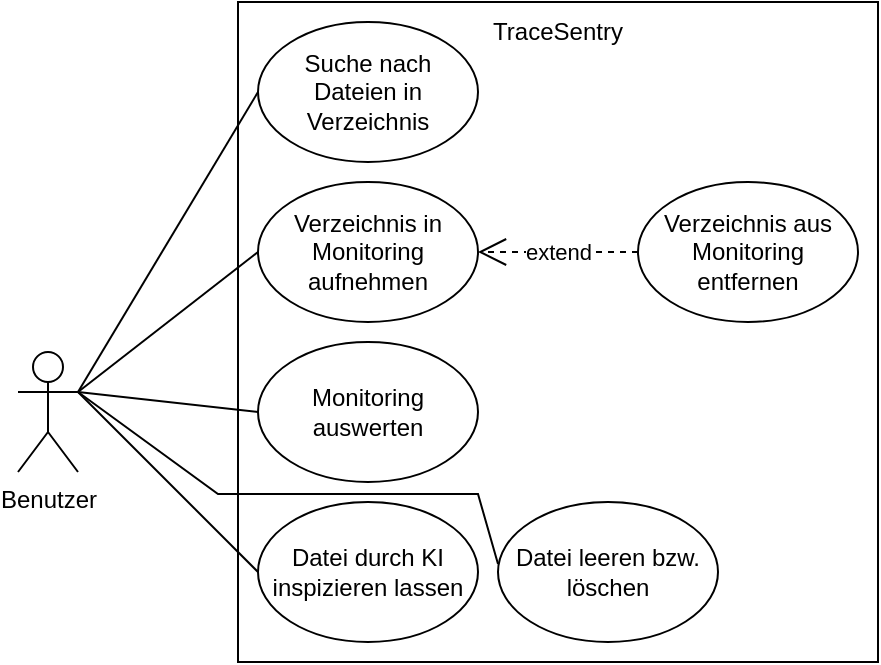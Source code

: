 <mxfile version="26.0.5">
  <diagram name="Seite-1" id="JmHfdQtYSwg-m6pqUsSN">
    <mxGraphModel dx="589" dy="439" grid="1" gridSize="10" guides="1" tooltips="1" connect="1" arrows="1" fold="1" page="1" pageScale="1" pageWidth="827" pageHeight="1169" math="0" shadow="0">
      <root>
        <mxCell id="0" />
        <mxCell id="1" parent="0" />
        <mxCell id="vqpHuMG-jN4FjOBjFSiy-4" value="&lt;div&gt;Benutzer&lt;/div&gt;&lt;div&gt;&lt;br&gt;&lt;/div&gt;" style="shape=umlActor;verticalLabelPosition=bottom;verticalAlign=top;html=1;outlineConnect=0;" parent="1" vertex="1">
          <mxGeometry x="130" y="375" width="30" height="60" as="geometry" />
        </mxCell>
        <mxCell id="vqpHuMG-jN4FjOBjFSiy-5" value="" style="rounded=0;whiteSpace=wrap;html=1;" parent="1" vertex="1">
          <mxGeometry x="240" y="200" width="320" height="330" as="geometry" />
        </mxCell>
        <mxCell id="vqpHuMG-jN4FjOBjFSiy-11" value="Verzeichnis in Monitoring aufnehmen" style="ellipse;whiteSpace=wrap;html=1;" parent="1" vertex="1">
          <mxGeometry x="250" y="290" width="110" height="70" as="geometry" />
        </mxCell>
        <mxCell id="vqpHuMG-jN4FjOBjFSiy-12" value="Verzeichnis aus Monitoring entfernen" style="ellipse;whiteSpace=wrap;html=1;" parent="1" vertex="1">
          <mxGeometry x="440" y="290" width="110" height="70" as="geometry" />
        </mxCell>
        <mxCell id="vqpHuMG-jN4FjOBjFSiy-15" value="Monitoring auswerten" style="ellipse;whiteSpace=wrap;html=1;" parent="1" vertex="1">
          <mxGeometry x="250" y="370" width="110" height="70" as="geometry" />
        </mxCell>
        <mxCell id="vqpHuMG-jN4FjOBjFSiy-16" value="Suche nach Dateien in Verzeichnis" style="ellipse;whiteSpace=wrap;html=1;" parent="1" vertex="1">
          <mxGeometry x="250" y="210" width="110" height="70" as="geometry" />
        </mxCell>
        <mxCell id="vqpHuMG-jN4FjOBjFSiy-17" value="Datei durch KI inspizieren lassen" style="ellipse;whiteSpace=wrap;html=1;" parent="1" vertex="1">
          <mxGeometry x="250" y="450" width="110" height="70" as="geometry" />
        </mxCell>
        <mxCell id="vqpHuMG-jN4FjOBjFSiy-18" value="Datei leeren bzw. löschen" style="ellipse;whiteSpace=wrap;html=1;" parent="1" vertex="1">
          <mxGeometry x="370" y="450" width="110" height="70" as="geometry" />
        </mxCell>
        <mxCell id="vqpHuMG-jN4FjOBjFSiy-19" value="extend" style="endArrow=open;endSize=12;dashed=1;html=1;rounded=0;entryX=1;entryY=0.5;entryDx=0;entryDy=0;exitX=0;exitY=0.5;exitDx=0;exitDy=0;" parent="1" source="vqpHuMG-jN4FjOBjFSiy-12" target="vqpHuMG-jN4FjOBjFSiy-11" edge="1">
          <mxGeometry width="160" relative="1" as="geometry">
            <mxPoint x="-240" y="660" as="sourcePoint" />
            <mxPoint x="-80" y="660" as="targetPoint" />
          </mxGeometry>
        </mxCell>
        <mxCell id="vqpHuMG-jN4FjOBjFSiy-20" value="" style="endArrow=none;html=1;rounded=0;entryX=0;entryY=0.5;entryDx=0;entryDy=0;exitX=1;exitY=0.333;exitDx=0;exitDy=0;exitPerimeter=0;" parent="1" source="vqpHuMG-jN4FjOBjFSiy-4" target="vqpHuMG-jN4FjOBjFSiy-16" edge="1">
          <mxGeometry width="50" height="50" relative="1" as="geometry">
            <mxPoint x="30" y="350" as="sourcePoint" />
            <mxPoint x="80" y="300" as="targetPoint" />
          </mxGeometry>
        </mxCell>
        <mxCell id="vqpHuMG-jN4FjOBjFSiy-21" value="" style="endArrow=none;html=1;rounded=0;entryX=0;entryY=0.5;entryDx=0;entryDy=0;exitX=1;exitY=0.333;exitDx=0;exitDy=0;exitPerimeter=0;" parent="1" source="vqpHuMG-jN4FjOBjFSiy-4" target="vqpHuMG-jN4FjOBjFSiy-11" edge="1">
          <mxGeometry width="50" height="50" relative="1" as="geometry">
            <mxPoint x="160" y="390" as="sourcePoint" />
            <mxPoint x="260" y="255" as="targetPoint" />
          </mxGeometry>
        </mxCell>
        <mxCell id="vqpHuMG-jN4FjOBjFSiy-22" value="" style="endArrow=none;html=1;rounded=0;entryX=0;entryY=0.5;entryDx=0;entryDy=0;exitX=1;exitY=0.333;exitDx=0;exitDy=0;exitPerimeter=0;" parent="1" source="vqpHuMG-jN4FjOBjFSiy-4" target="vqpHuMG-jN4FjOBjFSiy-15" edge="1">
          <mxGeometry width="50" height="50" relative="1" as="geometry">
            <mxPoint x="170" y="405" as="sourcePoint" />
            <mxPoint x="260" y="335" as="targetPoint" />
          </mxGeometry>
        </mxCell>
        <mxCell id="vqpHuMG-jN4FjOBjFSiy-23" value="" style="endArrow=none;html=1;rounded=0;entryX=0;entryY=0.5;entryDx=0;entryDy=0;exitX=1;exitY=0.333;exitDx=0;exitDy=0;exitPerimeter=0;" parent="1" source="vqpHuMG-jN4FjOBjFSiy-4" target="vqpHuMG-jN4FjOBjFSiy-17" edge="1">
          <mxGeometry width="50" height="50" relative="1" as="geometry">
            <mxPoint x="170" y="405" as="sourcePoint" />
            <mxPoint x="260" y="415" as="targetPoint" />
          </mxGeometry>
        </mxCell>
        <mxCell id="vqpHuMG-jN4FjOBjFSiy-24" value="" style="endArrow=none;html=1;rounded=0;entryX=0;entryY=0.5;entryDx=0;entryDy=0;exitX=1;exitY=0.333;exitDx=0;exitDy=0;exitPerimeter=0;" parent="1" source="vqpHuMG-jN4FjOBjFSiy-4" edge="1">
          <mxGeometry width="50" height="50" relative="1" as="geometry">
            <mxPoint x="160" y="391" as="sourcePoint" />
            <mxPoint x="370.0" y="481" as="targetPoint" />
            <Array as="points">
              <mxPoint x="230" y="446" />
              <mxPoint x="300" y="446" />
              <mxPoint x="360" y="446" />
            </Array>
          </mxGeometry>
        </mxCell>
        <mxCell id="N42FVRUgxyGAxWD0XWEc-1" value="TraceSentry" style="text;html=1;align=center;verticalAlign=middle;whiteSpace=wrap;rounded=0;" parent="1" vertex="1">
          <mxGeometry x="360" y="200" width="80" height="30" as="geometry" />
        </mxCell>
      </root>
    </mxGraphModel>
  </diagram>
</mxfile>
